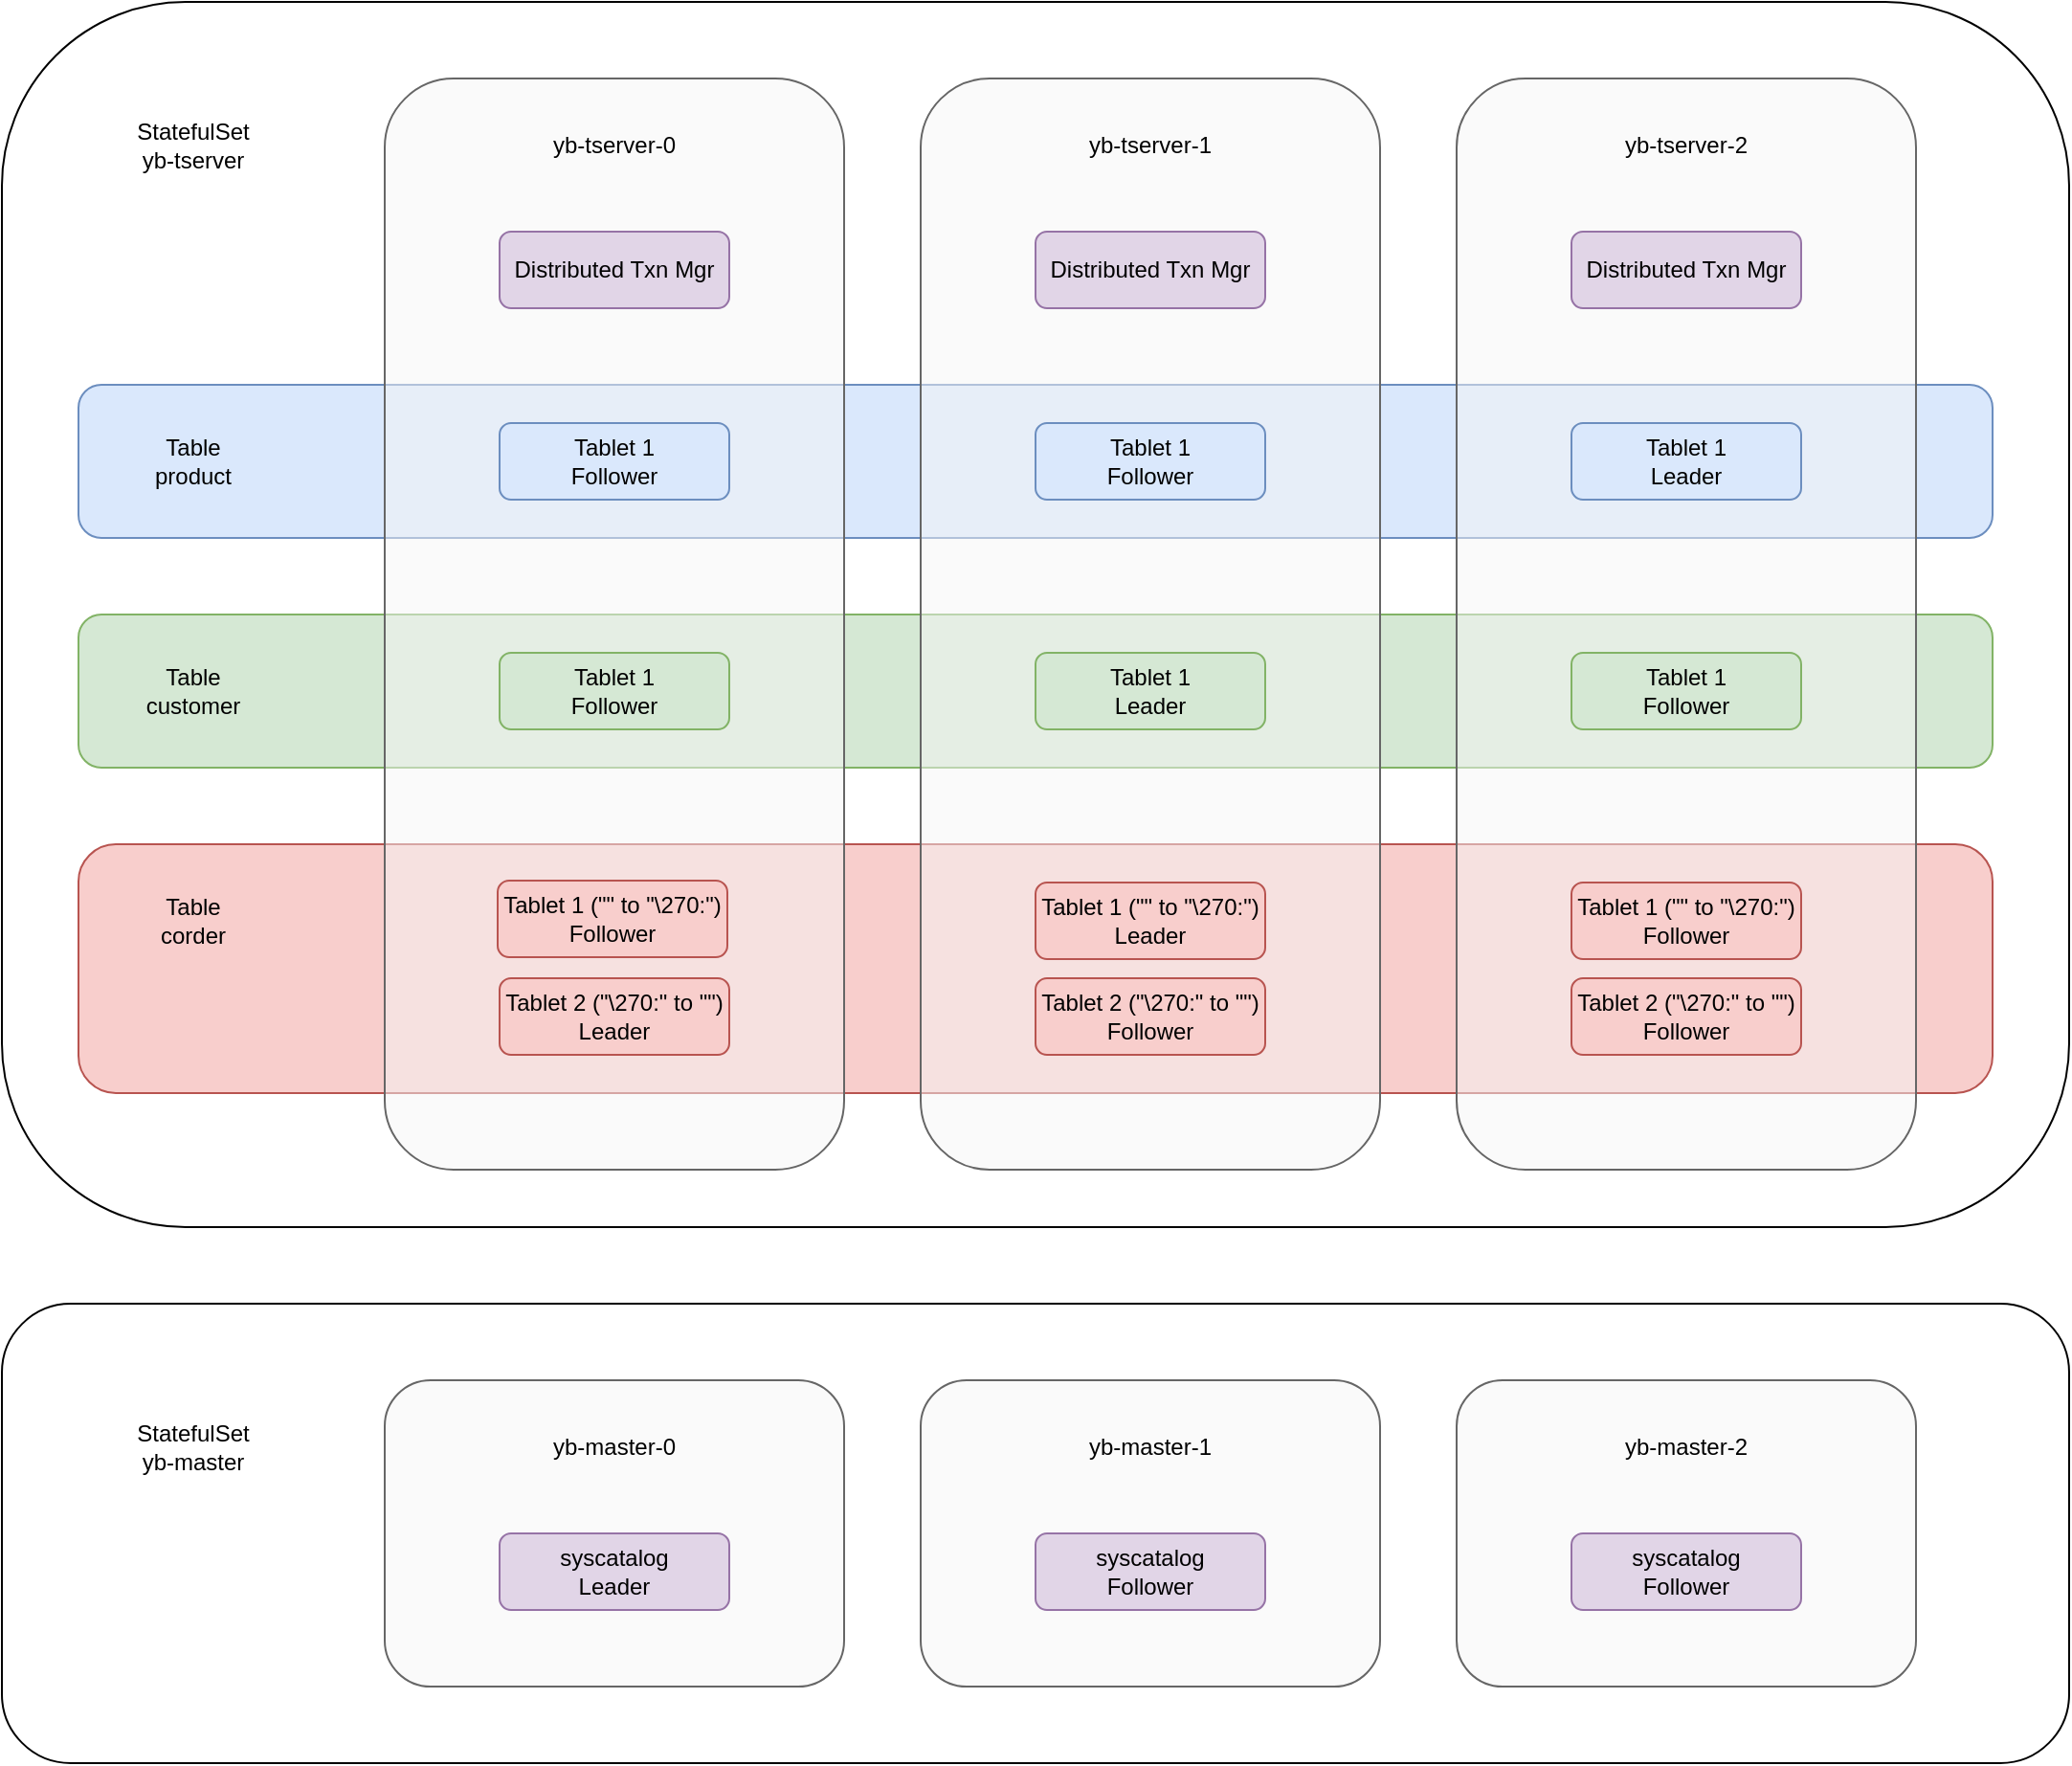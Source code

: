 <mxfile version="26.2.12">
  <diagram name="Seite-1" id="WuVaBYyhBkmRj32EmmQb">
    <mxGraphModel dx="1523" dy="868" grid="1" gridSize="10" guides="1" tooltips="1" connect="1" arrows="1" fold="1" page="1" pageScale="1" pageWidth="827" pageHeight="1169" math="0" shadow="0">
      <root>
        <mxCell id="0" />
        <mxCell id="1" parent="0" />
        <mxCell id="0wmGSbIT42nQwoMOKgrX-37" value="" style="rounded=1;whiteSpace=wrap;html=1;" parent="1" vertex="1">
          <mxGeometry y="760" width="1080" height="240" as="geometry" />
        </mxCell>
        <mxCell id="0wmGSbIT42nQwoMOKgrX-27" value="" style="rounded=1;whiteSpace=wrap;html=1;" parent="1" vertex="1">
          <mxGeometry y="80" width="1080" height="640" as="geometry" />
        </mxCell>
        <mxCell id="0wmGSbIT42nQwoMOKgrX-4" value="" style="rounded=1;whiteSpace=wrap;html=1;fillColor=#f8cecc;strokeColor=#b85450;" parent="1" vertex="1">
          <mxGeometry x="40" y="520" width="1000" height="130" as="geometry" />
        </mxCell>
        <mxCell id="0wmGSbIT42nQwoMOKgrX-3" value="" style="rounded=1;whiteSpace=wrap;html=1;fillColor=#d5e8d4;strokeColor=#82b366;" parent="1" vertex="1">
          <mxGeometry x="40" y="400" width="1000" height="80" as="geometry" />
        </mxCell>
        <mxCell id="0wmGSbIT42nQwoMOKgrX-2" value="" style="rounded=1;whiteSpace=wrap;html=1;fillColor=#dae8fc;strokeColor=#6c8ebf;" parent="1" vertex="1">
          <mxGeometry x="40" y="280" width="1000" height="80" as="geometry" />
        </mxCell>
        <mxCell id="0wmGSbIT42nQwoMOKgrX-1" value="" style="rounded=1;whiteSpace=wrap;html=1;fillColor=#f5f5f5;fontColor=#333333;strokeColor=#666666;fillOpacity=50;" parent="1" vertex="1">
          <mxGeometry x="200" y="120" width="240" height="570" as="geometry" />
        </mxCell>
        <mxCell id="0wmGSbIT42nQwoMOKgrX-5" value="Tablet 1&lt;div&gt;Follower&lt;/div&gt;" style="rounded=1;whiteSpace=wrap;html=1;fillColor=#dae8fc;strokeColor=#6c8ebf;" parent="1" vertex="1">
          <mxGeometry x="260" y="300" width="120" height="40" as="geometry" />
        </mxCell>
        <mxCell id="0wmGSbIT42nQwoMOKgrX-6" value="" style="rounded=1;whiteSpace=wrap;html=1;fillColor=#f5f5f5;fontColor=#333333;strokeColor=#666666;fillOpacity=50;" parent="1" vertex="1">
          <mxGeometry x="480" y="120" width="240" height="570" as="geometry" />
        </mxCell>
        <mxCell id="0wmGSbIT42nQwoMOKgrX-7" value="" style="rounded=1;whiteSpace=wrap;html=1;fillColor=#f5f5f5;fontColor=#333333;strokeColor=#666666;fillOpacity=50;" parent="1" vertex="1">
          <mxGeometry x="760" y="120" width="240" height="570" as="geometry" />
        </mxCell>
        <mxCell id="0wmGSbIT42nQwoMOKgrX-8" value="Table&lt;div&gt;product&lt;/div&gt;" style="text;html=1;align=center;verticalAlign=middle;whiteSpace=wrap;rounded=0;" parent="1" vertex="1">
          <mxGeometry x="70" y="305" width="60" height="30" as="geometry" />
        </mxCell>
        <mxCell id="0wmGSbIT42nQwoMOKgrX-9" value="Table&lt;div&gt;customer&lt;/div&gt;" style="text;html=1;align=center;verticalAlign=middle;whiteSpace=wrap;rounded=0;" parent="1" vertex="1">
          <mxGeometry x="70" y="425" width="60" height="30" as="geometry" />
        </mxCell>
        <mxCell id="0wmGSbIT42nQwoMOKgrX-10" value="Table&lt;div&gt;corder&lt;/div&gt;" style="text;html=1;align=center;verticalAlign=middle;whiteSpace=wrap;rounded=0;" parent="1" vertex="1">
          <mxGeometry x="70" y="545" width="60" height="30" as="geometry" />
        </mxCell>
        <mxCell id="0wmGSbIT42nQwoMOKgrX-11" value="Tablet 1&lt;div&gt;Follower&lt;/div&gt;" style="rounded=1;whiteSpace=wrap;html=1;fillColor=#dae8fc;strokeColor=#6c8ebf;" parent="1" vertex="1">
          <mxGeometry x="540" y="300" width="120" height="40" as="geometry" />
        </mxCell>
        <mxCell id="0wmGSbIT42nQwoMOKgrX-12" value="Tablet 1&lt;div&gt;Leader&lt;/div&gt;" style="rounded=1;whiteSpace=wrap;html=1;fillColor=#dae8fc;strokeColor=#6c8ebf;" parent="1" vertex="1">
          <mxGeometry x="820" y="300" width="120" height="40" as="geometry" />
        </mxCell>
        <mxCell id="0wmGSbIT42nQwoMOKgrX-14" value="Tablet 1&amp;nbsp;(&quot;&quot; to &quot;\270:&quot;)&lt;div&gt;Follower&lt;/div&gt;" style="rounded=1;whiteSpace=wrap;html=1;fillColor=#f8cecc;strokeColor=#b85450;" parent="1" vertex="1">
          <mxGeometry x="259" y="539" width="120" height="40" as="geometry" />
        </mxCell>
        <mxCell id="0wmGSbIT42nQwoMOKgrX-15" value="Tablet 1 (&quot;&quot; to &quot;\270:&quot;)&lt;div&gt;Leader&lt;/div&gt;" style="rounded=1;whiteSpace=wrap;html=1;fillColor=#f8cecc;strokeColor=#b85450;" parent="1" vertex="1">
          <mxGeometry x="540" y="540" width="120" height="40" as="geometry" />
        </mxCell>
        <mxCell id="0wmGSbIT42nQwoMOKgrX-16" value="Tablet 1&amp;nbsp;(&quot;&quot; to &quot;\270:&quot;)&lt;div&gt;Follower&lt;/div&gt;" style="rounded=1;whiteSpace=wrap;html=1;fillColor=#f8cecc;strokeColor=#b85450;" parent="1" vertex="1">
          <mxGeometry x="820" y="540" width="120" height="40" as="geometry" />
        </mxCell>
        <mxCell id="0wmGSbIT42nQwoMOKgrX-17" value="Tablet 1&lt;div&gt;Follower&lt;/div&gt;" style="rounded=1;whiteSpace=wrap;html=1;fillColor=#d5e8d4;strokeColor=#82b366;" parent="1" vertex="1">
          <mxGeometry x="260" y="420" width="120" height="40" as="geometry" />
        </mxCell>
        <mxCell id="0wmGSbIT42nQwoMOKgrX-18" value="Tablet 1&lt;div&gt;Leader&lt;/div&gt;" style="rounded=1;whiteSpace=wrap;html=1;fillColor=#d5e8d4;strokeColor=#82b366;" parent="1" vertex="1">
          <mxGeometry x="540" y="420" width="120" height="40" as="geometry" />
        </mxCell>
        <mxCell id="0wmGSbIT42nQwoMOKgrX-19" value="Tablet 1&lt;div&gt;Follower&lt;/div&gt;" style="rounded=1;whiteSpace=wrap;html=1;fillColor=#d5e8d4;strokeColor=#82b366;" parent="1" vertex="1">
          <mxGeometry x="820" y="420" width="120" height="40" as="geometry" />
        </mxCell>
        <mxCell id="0wmGSbIT42nQwoMOKgrX-20" value="yb-tserver-0" style="text;html=1;align=center;verticalAlign=middle;whiteSpace=wrap;rounded=0;" parent="1" vertex="1">
          <mxGeometry x="275" y="140" width="90" height="30" as="geometry" />
        </mxCell>
        <mxCell id="0wmGSbIT42nQwoMOKgrX-21" value="yb-tserver-1" style="text;html=1;align=center;verticalAlign=middle;whiteSpace=wrap;rounded=0;" parent="1" vertex="1">
          <mxGeometry x="555" y="140" width="90" height="30" as="geometry" />
        </mxCell>
        <mxCell id="0wmGSbIT42nQwoMOKgrX-22" value="yb-tserver-2" style="text;html=1;align=center;verticalAlign=middle;whiteSpace=wrap;rounded=0;" parent="1" vertex="1">
          <mxGeometry x="835" y="140" width="90" height="30" as="geometry" />
        </mxCell>
        <mxCell id="0wmGSbIT42nQwoMOKgrX-24" value="Distributed Txn Mgr" style="rounded=1;whiteSpace=wrap;html=1;fillColor=#e1d5e7;strokeColor=#9673a6;" parent="1" vertex="1">
          <mxGeometry x="260" y="200" width="120" height="40" as="geometry" />
        </mxCell>
        <mxCell id="0wmGSbIT42nQwoMOKgrX-25" value="Distributed Txn Mgr" style="rounded=1;whiteSpace=wrap;html=1;fillColor=#e1d5e7;strokeColor=#9673a6;" parent="1" vertex="1">
          <mxGeometry x="540" y="200" width="120" height="40" as="geometry" />
        </mxCell>
        <mxCell id="0wmGSbIT42nQwoMOKgrX-26" value="Distributed Txn Mgr" style="rounded=1;whiteSpace=wrap;html=1;fillColor=#e1d5e7;strokeColor=#9673a6;" parent="1" vertex="1">
          <mxGeometry x="820" y="200" width="120" height="40" as="geometry" />
        </mxCell>
        <mxCell id="0wmGSbIT42nQwoMOKgrX-28" value="" style="rounded=1;whiteSpace=wrap;html=1;fillColor=#f5f5f5;fontColor=#333333;strokeColor=#666666;fillOpacity=50;" parent="1" vertex="1">
          <mxGeometry x="200" y="800" width="240" height="160" as="geometry" />
        </mxCell>
        <mxCell id="0wmGSbIT42nQwoMOKgrX-29" value="" style="rounded=1;whiteSpace=wrap;html=1;fillColor=#f5f5f5;fontColor=#333333;strokeColor=#666666;fillOpacity=50;" parent="1" vertex="1">
          <mxGeometry x="480" y="800" width="240" height="160" as="geometry" />
        </mxCell>
        <mxCell id="0wmGSbIT42nQwoMOKgrX-30" value="" style="rounded=1;whiteSpace=wrap;html=1;fillColor=#f5f5f5;fontColor=#333333;strokeColor=#666666;fillOpacity=50;" parent="1" vertex="1">
          <mxGeometry x="760" y="800" width="240" height="160" as="geometry" />
        </mxCell>
        <mxCell id="0wmGSbIT42nQwoMOKgrX-31" value="yb-master-0" style="text;html=1;align=center;verticalAlign=middle;whiteSpace=wrap;rounded=0;" parent="1" vertex="1">
          <mxGeometry x="275" y="820" width="90" height="30" as="geometry" />
        </mxCell>
        <mxCell id="0wmGSbIT42nQwoMOKgrX-32" value="yb-master-1" style="text;html=1;align=center;verticalAlign=middle;whiteSpace=wrap;rounded=0;" parent="1" vertex="1">
          <mxGeometry x="555" y="820" width="90" height="30" as="geometry" />
        </mxCell>
        <mxCell id="0wmGSbIT42nQwoMOKgrX-33" value="yb-master-2" style="text;html=1;align=center;verticalAlign=middle;whiteSpace=wrap;rounded=0;" parent="1" vertex="1">
          <mxGeometry x="835" y="820" width="90" height="30" as="geometry" />
        </mxCell>
        <mxCell id="0wmGSbIT42nQwoMOKgrX-34" value="syscatalog&lt;div&gt;Leader&lt;/div&gt;" style="rounded=1;whiteSpace=wrap;html=1;fillColor=#e1d5e7;strokeColor=#9673a6;" parent="1" vertex="1">
          <mxGeometry x="260" y="880" width="120" height="40" as="geometry" />
        </mxCell>
        <mxCell id="0wmGSbIT42nQwoMOKgrX-35" value="syscatalog&lt;div&gt;Follower&lt;/div&gt;" style="rounded=1;whiteSpace=wrap;html=1;fillColor=#e1d5e7;strokeColor=#9673a6;" parent="1" vertex="1">
          <mxGeometry x="540" y="880" width="120" height="40" as="geometry" />
        </mxCell>
        <mxCell id="0wmGSbIT42nQwoMOKgrX-36" value="syscatalog&lt;div&gt;Follower&lt;/div&gt;" style="rounded=1;whiteSpace=wrap;html=1;fillColor=#e1d5e7;strokeColor=#9673a6;" parent="1" vertex="1">
          <mxGeometry x="820" y="880" width="120" height="40" as="geometry" />
        </mxCell>
        <mxCell id="0wmGSbIT42nQwoMOKgrX-38" value="StatefulSet&lt;div&gt;yb-tserver&lt;/div&gt;" style="text;html=1;align=center;verticalAlign=middle;whiteSpace=wrap;rounded=0;" parent="1" vertex="1">
          <mxGeometry x="70" y="140" width="60" height="30" as="geometry" />
        </mxCell>
        <mxCell id="0wmGSbIT42nQwoMOKgrX-39" value="StatefulSet&lt;div&gt;yb-master&lt;/div&gt;" style="text;html=1;align=center;verticalAlign=middle;whiteSpace=wrap;rounded=0;" parent="1" vertex="1">
          <mxGeometry x="70" y="820" width="60" height="30" as="geometry" />
        </mxCell>
        <mxCell id="vbAvLluD3RCbDQ-4RWO1-1" value="Tablet 2&amp;nbsp;(&quot;\270:&quot; to &quot;&quot;)&lt;div&gt;Leader&lt;/div&gt;" style="rounded=1;whiteSpace=wrap;html=1;fillColor=#f8cecc;strokeColor=#b85450;" vertex="1" parent="1">
          <mxGeometry x="260" y="590" width="120" height="40" as="geometry" />
        </mxCell>
        <mxCell id="vbAvLluD3RCbDQ-4RWO1-2" value="Tablet 2&amp;nbsp;(&quot;\270:&quot; to &quot;&quot;)&lt;br&gt;&lt;div&gt;Follower&lt;/div&gt;" style="rounded=1;whiteSpace=wrap;html=1;fillColor=#f8cecc;strokeColor=#b85450;" vertex="1" parent="1">
          <mxGeometry x="540" y="590" width="120" height="40" as="geometry" />
        </mxCell>
        <mxCell id="vbAvLluD3RCbDQ-4RWO1-3" value="Tablet 2&amp;nbsp;(&quot;\270:&quot; to &quot;&quot;)&lt;br&gt;&lt;div&gt;Follower&lt;/div&gt;" style="rounded=1;whiteSpace=wrap;html=1;fillColor=#f8cecc;strokeColor=#b85450;" vertex="1" parent="1">
          <mxGeometry x="820" y="590" width="120" height="40" as="geometry" />
        </mxCell>
      </root>
    </mxGraphModel>
  </diagram>
</mxfile>
